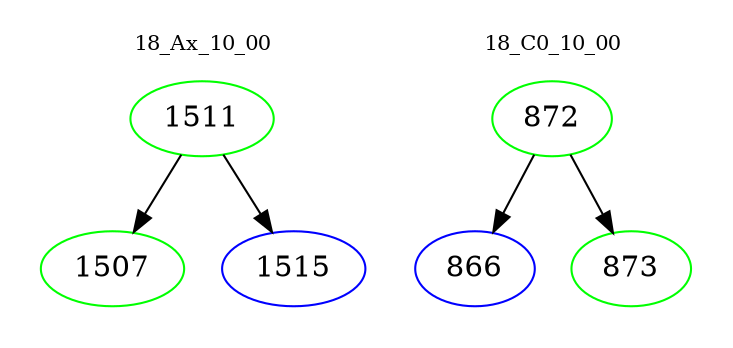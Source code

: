 digraph{
subgraph cluster_0 {
color = white
label = "18_Ax_10_00";
fontsize=10;
T0_1511 [label="1511", color="green"]
T0_1511 -> T0_1507 [color="black"]
T0_1507 [label="1507", color="green"]
T0_1511 -> T0_1515 [color="black"]
T0_1515 [label="1515", color="blue"]
}
subgraph cluster_1 {
color = white
label = "18_C0_10_00";
fontsize=10;
T1_872 [label="872", color="green"]
T1_872 -> T1_866 [color="black"]
T1_866 [label="866", color="blue"]
T1_872 -> T1_873 [color="black"]
T1_873 [label="873", color="green"]
}
}
